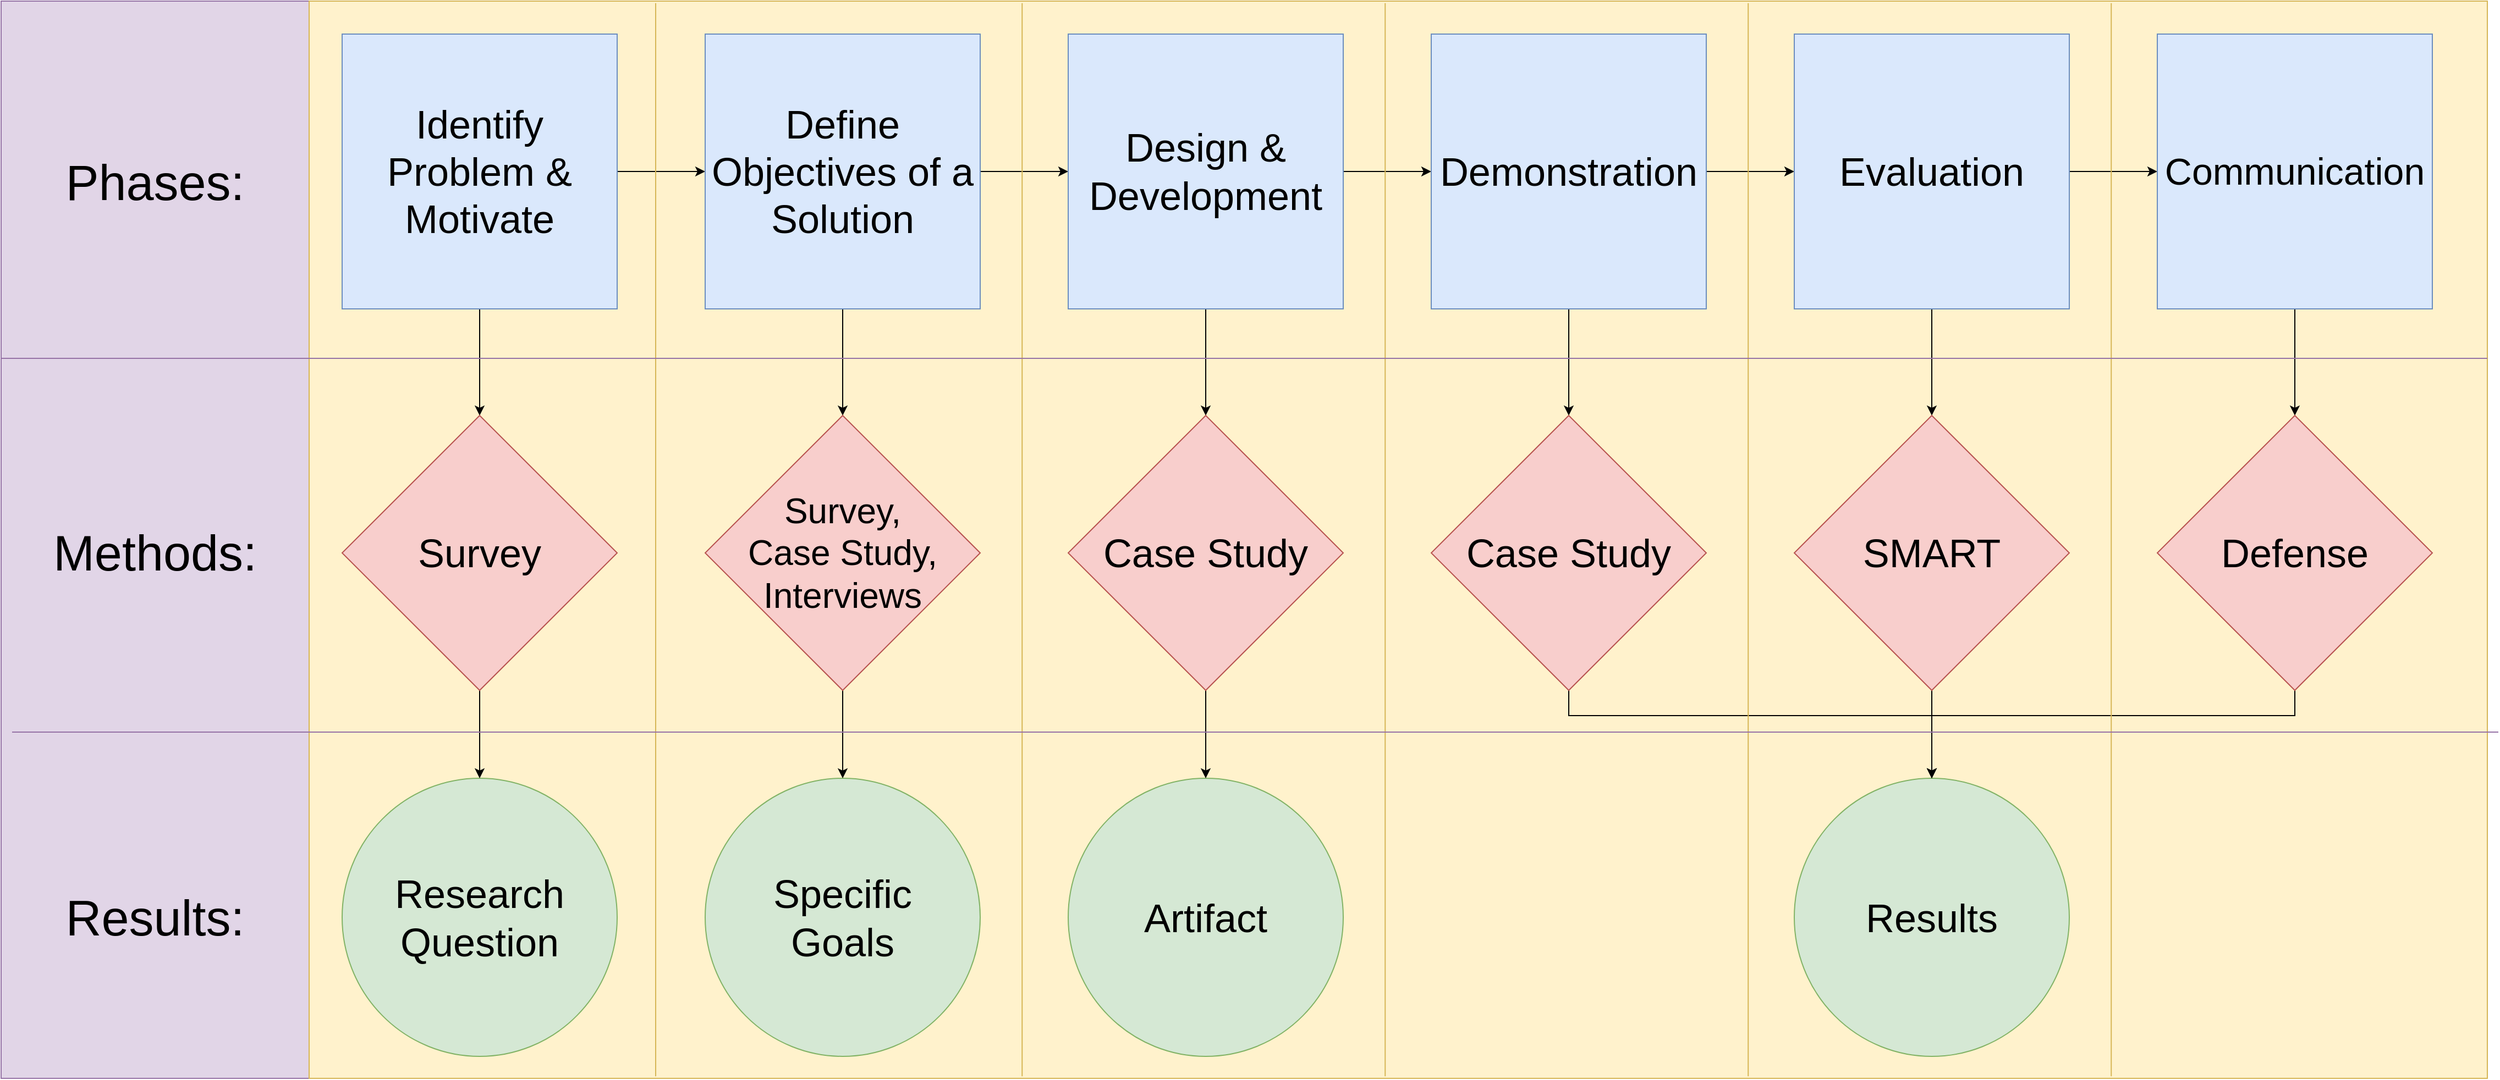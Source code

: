 <mxfile version="24.0.2" type="github">
  <diagram id="jrXY4hO8n29qiqvIHeQG" name="Page-1">
    <mxGraphModel dx="4775" dy="3533" grid="1" gridSize="10" guides="1" tooltips="1" connect="1" arrows="1" fold="1" page="0" pageScale="1" pageWidth="827" pageHeight="1169" math="0" shadow="0">
      <root>
        <mxCell id="0" />
        <mxCell id="1" parent="0" />
        <mxCell id="tn3cOJQLFZxdOXVoj0Xe-91" value="" style="rounded=0;whiteSpace=wrap;html=1;fillColor=#e1d5e7;strokeColor=#9673a6;" vertex="1" parent="1">
          <mxGeometry x="-1250" y="-810" width="280" height="980" as="geometry" />
        </mxCell>
        <mxCell id="tn3cOJQLFZxdOXVoj0Xe-81" value="" style="rounded=0;whiteSpace=wrap;html=1;fillColor=#fff2cc;strokeColor=#d6b656;" vertex="1" parent="1">
          <mxGeometry x="-970" y="-810" width="1980" height="980" as="geometry" />
        </mxCell>
        <mxCell id="tn3cOJQLFZxdOXVoj0Xe-5" value="" style="edgeStyle=orthogonalEdgeStyle;rounded=0;orthogonalLoop=1;jettySize=auto;html=1;" edge="1" parent="1" source="tn3cOJQLFZxdOXVoj0Xe-1" target="tn3cOJQLFZxdOXVoj0Xe-4">
          <mxGeometry relative="1" as="geometry" />
        </mxCell>
        <mxCell id="tn3cOJQLFZxdOXVoj0Xe-36" value="" style="edgeStyle=orthogonalEdgeStyle;rounded=0;orthogonalLoop=1;jettySize=auto;html=1;" edge="1" parent="1" source="tn3cOJQLFZxdOXVoj0Xe-1" target="tn3cOJQLFZxdOXVoj0Xe-35">
          <mxGeometry relative="1" as="geometry" />
        </mxCell>
        <mxCell id="tn3cOJQLFZxdOXVoj0Xe-1" value="&lt;font style=&quot;font-size: 36px;&quot;&gt;Identify Problem &amp;amp; Motivate&lt;/font&gt;" style="whiteSpace=wrap;html=1;aspect=fixed;fillColor=#dae8fc;strokeColor=#6c8ebf;" vertex="1" parent="1">
          <mxGeometry x="-940" y="-780" width="250" height="250" as="geometry" />
        </mxCell>
        <mxCell id="tn3cOJQLFZxdOXVoj0Xe-7" value="" style="edgeStyle=orthogonalEdgeStyle;rounded=0;orthogonalLoop=1;jettySize=auto;html=1;" edge="1" parent="1" source="tn3cOJQLFZxdOXVoj0Xe-4" target="tn3cOJQLFZxdOXVoj0Xe-6">
          <mxGeometry relative="1" as="geometry" />
        </mxCell>
        <mxCell id="tn3cOJQLFZxdOXVoj0Xe-62" value="" style="edgeStyle=orthogonalEdgeStyle;rounded=0;orthogonalLoop=1;jettySize=auto;html=1;" edge="1" parent="1" source="tn3cOJQLFZxdOXVoj0Xe-4" target="tn3cOJQLFZxdOXVoj0Xe-37">
          <mxGeometry relative="1" as="geometry" />
        </mxCell>
        <mxCell id="tn3cOJQLFZxdOXVoj0Xe-4" value="&lt;font style=&quot;font-size: 36px;&quot;&gt;Define Objectives of a Solution&lt;/font&gt;" style="whiteSpace=wrap;html=1;aspect=fixed;fillColor=#dae8fc;strokeColor=#6c8ebf;" vertex="1" parent="1">
          <mxGeometry x="-610" y="-780" width="250" height="250" as="geometry" />
        </mxCell>
        <mxCell id="tn3cOJQLFZxdOXVoj0Xe-9" value="" style="edgeStyle=orthogonalEdgeStyle;rounded=0;orthogonalLoop=1;jettySize=auto;html=1;" edge="1" parent="1" source="tn3cOJQLFZxdOXVoj0Xe-6" target="tn3cOJQLFZxdOXVoj0Xe-8">
          <mxGeometry relative="1" as="geometry" />
        </mxCell>
        <mxCell id="tn3cOJQLFZxdOXVoj0Xe-63" value="" style="edgeStyle=orthogonalEdgeStyle;rounded=0;orthogonalLoop=1;jettySize=auto;html=1;" edge="1" parent="1" source="tn3cOJQLFZxdOXVoj0Xe-6" target="tn3cOJQLFZxdOXVoj0Xe-39">
          <mxGeometry relative="1" as="geometry" />
        </mxCell>
        <mxCell id="tn3cOJQLFZxdOXVoj0Xe-6" value="&lt;font style=&quot;font-size: 36px;&quot;&gt;Design &amp;amp; Development&lt;/font&gt;" style="whiteSpace=wrap;html=1;aspect=fixed;fillColor=#dae8fc;strokeColor=#6c8ebf;" vertex="1" parent="1">
          <mxGeometry x="-280" y="-780" width="250" height="250" as="geometry" />
        </mxCell>
        <mxCell id="tn3cOJQLFZxdOXVoj0Xe-11" value="" style="edgeStyle=orthogonalEdgeStyle;rounded=0;orthogonalLoop=1;jettySize=auto;html=1;" edge="1" parent="1" source="tn3cOJQLFZxdOXVoj0Xe-8" target="tn3cOJQLFZxdOXVoj0Xe-10">
          <mxGeometry relative="1" as="geometry" />
        </mxCell>
        <mxCell id="tn3cOJQLFZxdOXVoj0Xe-64" value="" style="edgeStyle=orthogonalEdgeStyle;rounded=0;orthogonalLoop=1;jettySize=auto;html=1;" edge="1" parent="1" source="tn3cOJQLFZxdOXVoj0Xe-8" target="tn3cOJQLFZxdOXVoj0Xe-41">
          <mxGeometry relative="1" as="geometry" />
        </mxCell>
        <mxCell id="tn3cOJQLFZxdOXVoj0Xe-8" value="&lt;font style=&quot;font-size: 36px;&quot;&gt;Demonstration&lt;/font&gt;" style="whiteSpace=wrap;html=1;aspect=fixed;fillColor=#dae8fc;strokeColor=#6c8ebf;" vertex="1" parent="1">
          <mxGeometry x="50" y="-780" width="250" height="250" as="geometry" />
        </mxCell>
        <mxCell id="tn3cOJQLFZxdOXVoj0Xe-13" value="" style="edgeStyle=orthogonalEdgeStyle;rounded=0;orthogonalLoop=1;jettySize=auto;html=1;" edge="1" parent="1" source="tn3cOJQLFZxdOXVoj0Xe-10" target="tn3cOJQLFZxdOXVoj0Xe-12">
          <mxGeometry relative="1" as="geometry" />
        </mxCell>
        <mxCell id="tn3cOJQLFZxdOXVoj0Xe-65" value="" style="edgeStyle=orthogonalEdgeStyle;rounded=0;orthogonalLoop=1;jettySize=auto;html=1;" edge="1" parent="1" source="tn3cOJQLFZxdOXVoj0Xe-10" target="tn3cOJQLFZxdOXVoj0Xe-43">
          <mxGeometry relative="1" as="geometry" />
        </mxCell>
        <mxCell id="tn3cOJQLFZxdOXVoj0Xe-10" value="&lt;font style=&quot;font-size: 36px;&quot;&gt;Evaluation&lt;/font&gt;" style="whiteSpace=wrap;html=1;aspect=fixed;fillColor=#dae8fc;strokeColor=#6c8ebf;" vertex="1" parent="1">
          <mxGeometry x="380" y="-780" width="250" height="250" as="geometry" />
        </mxCell>
        <mxCell id="tn3cOJQLFZxdOXVoj0Xe-66" value="" style="edgeStyle=orthogonalEdgeStyle;rounded=0;orthogonalLoop=1;jettySize=auto;html=1;" edge="1" parent="1" source="tn3cOJQLFZxdOXVoj0Xe-12" target="tn3cOJQLFZxdOXVoj0Xe-45">
          <mxGeometry relative="1" as="geometry" />
        </mxCell>
        <mxCell id="tn3cOJQLFZxdOXVoj0Xe-12" value="&lt;font style=&quot;font-size: 34px;&quot;&gt;Communication&lt;/font&gt;" style="whiteSpace=wrap;html=1;aspect=fixed;strokeWidth=1;perimeterSpacing=0;fontSize=32;fillColor=#dae8fc;strokeColor=#6c8ebf;" vertex="1" parent="1">
          <mxGeometry x="710" y="-780" width="250" height="250" as="geometry" />
        </mxCell>
        <mxCell id="tn3cOJQLFZxdOXVoj0Xe-14" value="&lt;font style=&quot;font-size: 36px;&quot;&gt;Research Question&lt;/font&gt;" style="ellipse;whiteSpace=wrap;html=1;fontSize=36;fillColor=#d5e8d4;strokeColor=#82b366;" vertex="1" parent="1">
          <mxGeometry x="-940" y="-103" width="250" height="253" as="geometry" />
        </mxCell>
        <mxCell id="tn3cOJQLFZxdOXVoj0Xe-24" value="&lt;font style=&quot;font-size: 36px;&quot;&gt;Specific&lt;/font&gt;&lt;div&gt;&lt;font style=&quot;font-size: 36px;&quot;&gt;Goals&lt;/font&gt;&lt;/div&gt;" style="ellipse;whiteSpace=wrap;html=1;fontSize=36;fillColor=#d5e8d4;strokeColor=#82b366;" vertex="1" parent="1">
          <mxGeometry x="-610" y="-103" width="250" height="253" as="geometry" />
        </mxCell>
        <mxCell id="tn3cOJQLFZxdOXVoj0Xe-26" value="&lt;font style=&quot;font-size: 36px;&quot;&gt;Artifact&lt;/font&gt;" style="ellipse;whiteSpace=wrap;html=1;fontSize=36;fillColor=#d5e8d4;strokeColor=#82b366;" vertex="1" parent="1">
          <mxGeometry x="-280" y="-103" width="250" height="253" as="geometry" />
        </mxCell>
        <mxCell id="tn3cOJQLFZxdOXVoj0Xe-28" value="&lt;font style=&quot;font-size: 36px;&quot;&gt;Results&lt;/font&gt;" style="ellipse;whiteSpace=wrap;html=1;fontSize=36;fillColor=#d5e8d4;strokeColor=#82b366;" vertex="1" parent="1">
          <mxGeometry x="380" y="-103" width="250" height="253" as="geometry" />
        </mxCell>
        <mxCell id="tn3cOJQLFZxdOXVoj0Xe-67" value="" style="edgeStyle=orthogonalEdgeStyle;rounded=0;orthogonalLoop=1;jettySize=auto;html=1;" edge="1" parent="1" source="tn3cOJQLFZxdOXVoj0Xe-35" target="tn3cOJQLFZxdOXVoj0Xe-14">
          <mxGeometry relative="1" as="geometry" />
        </mxCell>
        <mxCell id="tn3cOJQLFZxdOXVoj0Xe-35" value="&lt;font style=&quot;font-size: 36px;&quot;&gt;Survey&lt;/font&gt;" style="rhombus;whiteSpace=wrap;html=1;fillColor=#f8cecc;strokeColor=#b85450;" vertex="1" parent="1">
          <mxGeometry x="-940" y="-433" width="250" height="250" as="geometry" />
        </mxCell>
        <mxCell id="tn3cOJQLFZxdOXVoj0Xe-68" value="" style="edgeStyle=orthogonalEdgeStyle;rounded=0;orthogonalLoop=1;jettySize=auto;html=1;" edge="1" parent="1" source="tn3cOJQLFZxdOXVoj0Xe-37" target="tn3cOJQLFZxdOXVoj0Xe-24">
          <mxGeometry relative="1" as="geometry" />
        </mxCell>
        <mxCell id="tn3cOJQLFZxdOXVoj0Xe-37" value="&lt;font style=&quot;font-size: 32px;&quot;&gt;Survey,&lt;/font&gt;&lt;div style=&quot;font-size: 32px;&quot;&gt;&lt;font style=&quot;font-size: 32px;&quot;&gt;Case Study,&lt;/font&gt;&lt;/div&gt;&lt;div style=&quot;font-size: 32px;&quot;&gt;&lt;font style=&quot;font-size: 32px;&quot;&gt;Interviews&lt;/font&gt;&lt;/div&gt;" style="rhombus;whiteSpace=wrap;html=1;fillColor=#f8cecc;strokeColor=#b85450;" vertex="1" parent="1">
          <mxGeometry x="-610" y="-433" width="250" height="250" as="geometry" />
        </mxCell>
        <mxCell id="tn3cOJQLFZxdOXVoj0Xe-69" value="" style="edgeStyle=orthogonalEdgeStyle;rounded=0;orthogonalLoop=1;jettySize=auto;html=1;" edge="1" parent="1" source="tn3cOJQLFZxdOXVoj0Xe-39" target="tn3cOJQLFZxdOXVoj0Xe-26">
          <mxGeometry relative="1" as="geometry" />
        </mxCell>
        <mxCell id="tn3cOJQLFZxdOXVoj0Xe-39" value="&lt;font style=&quot;font-size: 36px;&quot;&gt;Case Study&lt;/font&gt;" style="rhombus;whiteSpace=wrap;html=1;fillColor=#f8cecc;strokeColor=#b85450;" vertex="1" parent="1">
          <mxGeometry x="-280" y="-433" width="250" height="250" as="geometry" />
        </mxCell>
        <mxCell id="tn3cOJQLFZxdOXVoj0Xe-73" value="" style="edgeStyle=orthogonalEdgeStyle;rounded=0;orthogonalLoop=1;jettySize=auto;html=1;" edge="1" parent="1" source="tn3cOJQLFZxdOXVoj0Xe-41" target="tn3cOJQLFZxdOXVoj0Xe-28">
          <mxGeometry relative="1" as="geometry">
            <Array as="points">
              <mxPoint x="175" y="-160" />
              <mxPoint x="505" y="-160" />
            </Array>
          </mxGeometry>
        </mxCell>
        <mxCell id="tn3cOJQLFZxdOXVoj0Xe-41" value="&lt;font style=&quot;font-size: 36px;&quot;&gt;Case Study&lt;/font&gt;" style="rhombus;whiteSpace=wrap;html=1;fillColor=#f8cecc;strokeColor=#b85450;" vertex="1" parent="1">
          <mxGeometry x="50" y="-433" width="250" height="250" as="geometry" />
        </mxCell>
        <mxCell id="tn3cOJQLFZxdOXVoj0Xe-74" style="edgeStyle=orthogonalEdgeStyle;rounded=0;orthogonalLoop=1;jettySize=auto;html=1;exitX=0.5;exitY=1;exitDx=0;exitDy=0;entryX=0.5;entryY=0;entryDx=0;entryDy=0;" edge="1" parent="1" source="tn3cOJQLFZxdOXVoj0Xe-43" target="tn3cOJQLFZxdOXVoj0Xe-28">
          <mxGeometry relative="1" as="geometry" />
        </mxCell>
        <mxCell id="tn3cOJQLFZxdOXVoj0Xe-43" value="&lt;font style=&quot;font-size: 36px;&quot;&gt;SMART&lt;/font&gt;" style="rhombus;whiteSpace=wrap;html=1;fillColor=#f8cecc;strokeColor=#b85450;" vertex="1" parent="1">
          <mxGeometry x="380" y="-433" width="250" height="250" as="geometry" />
        </mxCell>
        <mxCell id="tn3cOJQLFZxdOXVoj0Xe-75" style="edgeStyle=orthogonalEdgeStyle;rounded=0;orthogonalLoop=1;jettySize=auto;html=1;entryX=0.5;entryY=0;entryDx=0;entryDy=0;" edge="1" parent="1" source="tn3cOJQLFZxdOXVoj0Xe-45" target="tn3cOJQLFZxdOXVoj0Xe-28">
          <mxGeometry relative="1" as="geometry">
            <Array as="points">
              <mxPoint x="835" y="-160" />
              <mxPoint x="505" y="-160" />
            </Array>
          </mxGeometry>
        </mxCell>
        <mxCell id="tn3cOJQLFZxdOXVoj0Xe-45" value="&lt;font style=&quot;font-size: 36px;&quot;&gt;Defense&lt;/font&gt;" style="rhombus;whiteSpace=wrap;html=1;fillColor=#f8cecc;strokeColor=#b85450;" vertex="1" parent="1">
          <mxGeometry x="710" y="-433" width="250" height="250" as="geometry" />
        </mxCell>
        <mxCell id="tn3cOJQLFZxdOXVoj0Xe-89" value="&lt;font style=&quot;font-size: 45px;&quot;&gt;Phases:&lt;/font&gt;" style="text;html=1;align=center;verticalAlign=middle;whiteSpace=wrap;rounded=0;" vertex="1" parent="1">
          <mxGeometry x="-1220" y="-730" width="220" height="170" as="geometry" />
        </mxCell>
        <mxCell id="tn3cOJQLFZxdOXVoj0Xe-92" value="&lt;font style=&quot;font-size: 45px;&quot;&gt;Methods:&lt;/font&gt;" style="text;html=1;align=center;verticalAlign=middle;whiteSpace=wrap;rounded=0;" vertex="1" parent="1">
          <mxGeometry x="-1220" y="-393" width="220" height="170" as="geometry" />
        </mxCell>
        <mxCell id="tn3cOJQLFZxdOXVoj0Xe-93" value="&lt;font style=&quot;font-size: 45px;&quot;&gt;Results:&lt;/font&gt;" style="text;html=1;align=center;verticalAlign=middle;whiteSpace=wrap;rounded=0;" vertex="1" parent="1">
          <mxGeometry x="-1220" y="-61.5" width="220" height="170" as="geometry" />
        </mxCell>
        <mxCell id="tn3cOJQLFZxdOXVoj0Xe-143" value="" style="line;strokeWidth=1;html=1;rotation=-90;strokeColor=#D6B656;" vertex="1" parent="1">
          <mxGeometry x="-1143.12" y="-325" width="976.25" height="10" as="geometry" />
        </mxCell>
        <mxCell id="tn3cOJQLFZxdOXVoj0Xe-144" value="" style="line;strokeWidth=1;html=1;rotation=-90;strokeColor=#D6B656;" vertex="1" parent="1">
          <mxGeometry x="-810.0" y="-325" width="976.25" height="10" as="geometry" />
        </mxCell>
        <mxCell id="tn3cOJQLFZxdOXVoj0Xe-145" value="" style="line;strokeWidth=1;html=1;rotation=-90;strokeColor=#D6B656;" vertex="1" parent="1">
          <mxGeometry x="-480.0" y="-325" width="976.25" height="10" as="geometry" />
        </mxCell>
        <mxCell id="tn3cOJQLFZxdOXVoj0Xe-146" value="" style="line;strokeWidth=1;html=1;rotation=-90;strokeColor=#D6B656;" vertex="1" parent="1">
          <mxGeometry x="-150.0" y="-325" width="976.25" height="10" as="geometry" />
        </mxCell>
        <mxCell id="tn3cOJQLFZxdOXVoj0Xe-147" value="" style="line;strokeWidth=1;html=1;rotation=-90;strokeColor=#D6B656;" vertex="1" parent="1">
          <mxGeometry x="180" y="-325" width="976.25" height="10" as="geometry" />
        </mxCell>
        <mxCell id="tn3cOJQLFZxdOXVoj0Xe-148" value="" style="line;strokeWidth=1;html=1;rotation=0;strokeColor=#9673A6;" vertex="1" parent="1">
          <mxGeometry x="-1250" y="-490" width="2260" height="10" as="geometry" />
        </mxCell>
        <mxCell id="tn3cOJQLFZxdOXVoj0Xe-149" value="" style="line;strokeWidth=1;html=1;rotation=0;strokeColor=#9673A6;" vertex="1" parent="1">
          <mxGeometry x="-1240" y="-150" width="2260" height="10" as="geometry" />
        </mxCell>
      </root>
    </mxGraphModel>
  </diagram>
</mxfile>
